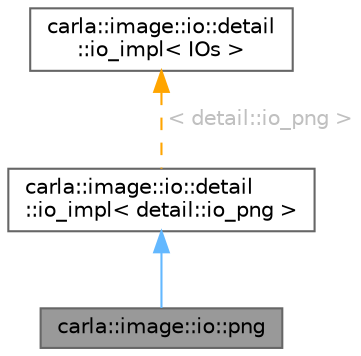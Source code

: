 digraph "carla::image::io::png"
{
 // INTERACTIVE_SVG=YES
 // LATEX_PDF_SIZE
  bgcolor="transparent";
  edge [fontname=Helvetica,fontsize=10,labelfontname=Helvetica,labelfontsize=10];
  node [fontname=Helvetica,fontsize=10,shape=box,height=0.2,width=0.4];
  Node1 [id="Node000001",label="carla::image::io::png",height=0.2,width=0.4,color="gray40", fillcolor="grey60", style="filled", fontcolor="black",tooltip=" "];
  Node2 -> Node1 [id="edge1_Node000001_Node000002",dir="back",color="steelblue1",style="solid",tooltip=" "];
  Node2 [id="Node000002",label="carla::image::io::detail\l::io_impl\< detail::io_png \>",height=0.2,width=0.4,color="gray40", fillcolor="white", style="filled",URL="$d2/d67/structcarla_1_1image_1_1io_1_1detail_1_1io__impl.html",tooltip=" "];
  Node3 -> Node2 [id="edge2_Node000002_Node000003",dir="back",color="orange",style="dashed",tooltip=" ",label=" \< detail::io_png \>",fontcolor="grey" ];
  Node3 [id="Node000003",label="carla::image::io::detail\l::io_impl\< IOs \>",height=0.2,width=0.4,color="gray40", fillcolor="white", style="filled",URL="$d2/d67/structcarla_1_1image_1_1io_1_1detail_1_1io__impl.html",tooltip=" "];
}
